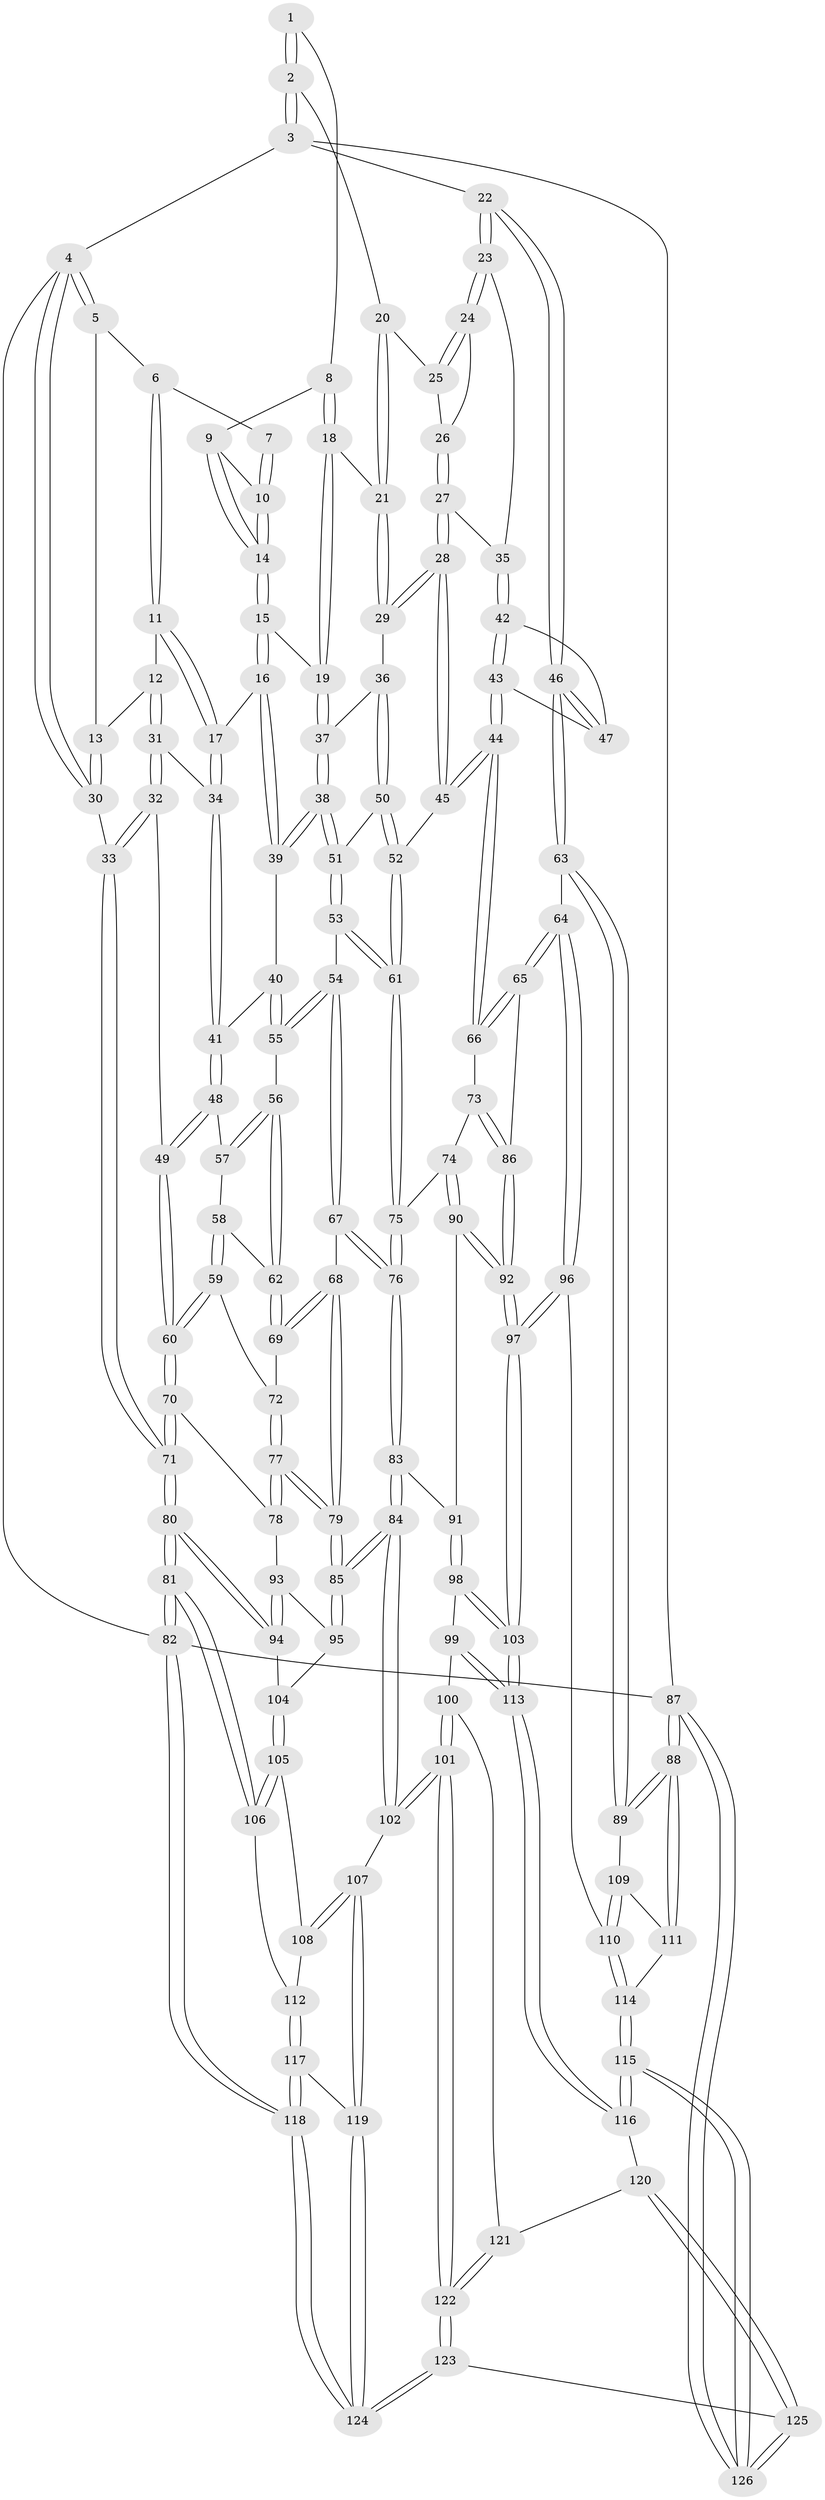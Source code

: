 // coarse degree distribution, {3: 0.0759493670886076, 6: 0.11392405063291139, 5: 0.379746835443038, 4: 0.4177215189873418, 2: 0.012658227848101266}
// Generated by graph-tools (version 1.1) at 2025/42/03/06/25 10:42:28]
// undirected, 126 vertices, 312 edges
graph export_dot {
graph [start="1"]
  node [color=gray90,style=filled];
  1 [pos="+0.4394285015923675+0"];
  2 [pos="+0.6340503899307764+0"];
  3 [pos="+1+0"];
  4 [pos="+0+0"];
  5 [pos="+0.09827057477577195+0"];
  6 [pos="+0.2513196904311175+0"];
  7 [pos="+0.32438699453070236+0"];
  8 [pos="+0.4275759878618756+0.07278287351933393"];
  9 [pos="+0.42125397964294187+0.07478460272573559"];
  10 [pos="+0.3536823242573291+0.005354150745781871"];
  11 [pos="+0.21296530219013582+0.02916166190817631"];
  12 [pos="+0.09529885219415915+0.11144933738164244"];
  13 [pos="+0.07509136835653597+0.0984679324728435"];
  14 [pos="+0.3583864774609547+0.11157010334042727"];
  15 [pos="+0.3441654867108262+0.15332129228041208"];
  16 [pos="+0.3205051998059344+0.16836334480832577"];
  17 [pos="+0.2729231288373185+0.16446649994848164"];
  18 [pos="+0.523202926980003+0.12597226781332352"];
  19 [pos="+0.47099409285287314+0.16517716403940763"];
  20 [pos="+0.6289743827065027+0"];
  21 [pos="+0.5620174051337876+0.11059102252670605"];
  22 [pos="+1+0"];
  23 [pos="+0.8466249183920751+0.14573162171914186"];
  24 [pos="+0.8342300064445936+0.1407944067200261"];
  25 [pos="+0.690595371682222+0.03111017906527491"];
  26 [pos="+0.7220571186776683+0.15534127323559555"];
  27 [pos="+0.703401961703532+0.20764726194007307"];
  28 [pos="+0.6493523487084993+0.24980468834090577"];
  29 [pos="+0.6221157451905059+0.2298636010965496"];
  30 [pos="+0+0.017901477366878166"];
  31 [pos="+0.10476877244688132+0.1615142913597523"];
  32 [pos="+0.025873991996897504+0.24746316463919943"];
  33 [pos="+0+0.211398398117705"];
  34 [pos="+0.21513724156872188+0.21506979789432196"];
  35 [pos="+0.8207686901913649+0.20800385010846112"];
  36 [pos="+0.5261423184578375+0.27797499827574335"];
  37 [pos="+0.4686326722781879+0.19015062891920986"];
  38 [pos="+0.4234654212269268+0.2896873584385456"];
  39 [pos="+0.3683376811281918+0.2762731952291251"];
  40 [pos="+0.3546347838902225+0.29123996537961055"];
  41 [pos="+0.20450485807790975+0.26901486990737056"];
  42 [pos="+0.8235512025328587+0.23333996554853692"];
  43 [pos="+0.7496894954306412+0.33109178427724306"];
  44 [pos="+0.6963485869797769+0.37050356868684353"];
  45 [pos="+0.6901148637594057+0.3634047434248566"];
  46 [pos="+1+0.4035047010182626"];
  47 [pos="+0.9278527434560037+0.31677570393367277"];
  48 [pos="+0.19677823732292715+0.2916123606471011"];
  49 [pos="+0.10892252240682676+0.33370491173921873"];
  50 [pos="+0.5134849289145614+0.2938310800746439"];
  51 [pos="+0.4479255390685257+0.3162145343505594"];
  52 [pos="+0.563366805134681+0.3639366683306289"];
  53 [pos="+0.44966291063448793+0.4221695649192344"];
  54 [pos="+0.3365093948669203+0.3822381802039642"];
  55 [pos="+0.3155347774046406+0.3565454634106892"];
  56 [pos="+0.31209770842035917+0.3565551987777831"];
  57 [pos="+0.2100715130381506+0.30602799857911256"];
  58 [pos="+0.21890009230992669+0.3650728870027933"];
  59 [pos="+0.17716216685023206+0.45650162551158036"];
  60 [pos="+0.07549816760290765+0.4609762435442934"];
  61 [pos="+0.45597617789631817+0.4335959938060808"];
  62 [pos="+0.25427530231805906+0.41780644004188444"];
  63 [pos="+1+0.48445997320734935"];
  64 [pos="+0.9446286027018486+0.5167935702036393"];
  65 [pos="+0.8719705791991145+0.4973258476082572"];
  66 [pos="+0.7058222241738576+0.41037304600704205"];
  67 [pos="+0.2999332923269102+0.4910536439617317"];
  68 [pos="+0.2923437460608896+0.49168094996390765"];
  69 [pos="+0.24229355688317677+0.46606511652735244"];
  70 [pos="+0.055134700513553826+0.48180593253537435"];
  71 [pos="+0+0.5523368987336477"];
  72 [pos="+0.2360851673534942+0.4667194908332837"];
  73 [pos="+0.6739985386975399+0.4493765928560389"];
  74 [pos="+0.5780113058323509+0.5047185662550816"];
  75 [pos="+0.45929790542287374+0.46504564729984976"];
  76 [pos="+0.4085219180559523+0.5285910037034102"];
  77 [pos="+0.19405461449952702+0.5967718207160438"];
  78 [pos="+0.13886312160564213+0.574719558790961"];
  79 [pos="+0.23782288365026152+0.6292855612068216"];
  80 [pos="+0+0.6351755400208334"];
  81 [pos="+0+0.6879285938667637"];
  82 [pos="+0+1"];
  83 [pos="+0.40747353435338884+0.6026548917008112"];
  84 [pos="+0.3269275866539025+0.7295042954844024"];
  85 [pos="+0.2590337419560032+0.6671997052736972"];
  86 [pos="+0.6967494391216741+0.6155733894599706"];
  87 [pos="+1+1"];
  88 [pos="+1+0.7961334162981714"];
  89 [pos="+1+0.5131827132041369"];
  90 [pos="+0.5799002299947336+0.6121820980608088"];
  91 [pos="+0.5536921580856887+0.6345766998580785"];
  92 [pos="+0.6874474643399654+0.6411261959706146"];
  93 [pos="+0.12276061918123815+0.6176835821921607"];
  94 [pos="+0.04618910290440683+0.6771316725252188"];
  95 [pos="+0.1263745730743792+0.6923971330639345"];
  96 [pos="+0.8027928886149132+0.7065841185030924"];
  97 [pos="+0.7327826423192686+0.7282730845089282"];
  98 [pos="+0.5488612246093434+0.7022554101007632"];
  99 [pos="+0.5041385557371294+0.7571054209561892"];
  100 [pos="+0.4442456088317797+0.8016141041503415"];
  101 [pos="+0.3736032433705559+0.8121472859739931"];
  102 [pos="+0.3328535778861215+0.7738136667789656"];
  103 [pos="+0.7100142108162445+0.7690435192836348"];
  104 [pos="+0.11052991941973454+0.7058414574035821"];
  105 [pos="+0.11184510923218942+0.716117222865734"];
  106 [pos="+0.0287507228801122+0.7915541677155657"];
  107 [pos="+0.25509938640661434+0.8060496951927983"];
  108 [pos="+0.14362588256016012+0.7765552156163222"];
  109 [pos="+0.9280529824702637+0.7637224103484385"];
  110 [pos="+0.8915839075894065+0.7789614347009944"];
  111 [pos="+0.9834977450410355+0.8060045501668394"];
  112 [pos="+0.06976922619971467+0.818312428232716"];
  113 [pos="+0.7015065231002513+0.8114506465310792"];
  114 [pos="+0.8828153378816946+0.9405745879835834"];
  115 [pos="+0.8732564181066266+0.9862259587876087"];
  116 [pos="+0.6998757840424015+0.8492191350750439"];
  117 [pos="+0.07510370409590637+0.8383311796088296"];
  118 [pos="+0+1"];
  119 [pos="+0.18299709379343132+0.8891368995837525"];
  120 [pos="+0.6454728830872545+0.8826207459111789"];
  121 [pos="+0.5827677953993725+0.869350474931421"];
  122 [pos="+0.3966105925882835+1"];
  123 [pos="+0.39681109066130116+1"];
  124 [pos="+0.047613307280160874+1"];
  125 [pos="+0.5348601885784515+1"];
  126 [pos="+1+1"];
  1 -- 2;
  1 -- 2;
  1 -- 8;
  2 -- 3;
  2 -- 3;
  2 -- 20;
  3 -- 4;
  3 -- 22;
  3 -- 87;
  4 -- 5;
  4 -- 5;
  4 -- 30;
  4 -- 30;
  4 -- 82;
  5 -- 6;
  5 -- 13;
  6 -- 7;
  6 -- 11;
  6 -- 11;
  7 -- 10;
  7 -- 10;
  8 -- 9;
  8 -- 18;
  8 -- 18;
  9 -- 10;
  9 -- 14;
  9 -- 14;
  10 -- 14;
  10 -- 14;
  11 -- 12;
  11 -- 17;
  11 -- 17;
  12 -- 13;
  12 -- 31;
  12 -- 31;
  13 -- 30;
  13 -- 30;
  14 -- 15;
  14 -- 15;
  15 -- 16;
  15 -- 16;
  15 -- 19;
  16 -- 17;
  16 -- 39;
  16 -- 39;
  17 -- 34;
  17 -- 34;
  18 -- 19;
  18 -- 19;
  18 -- 21;
  19 -- 37;
  19 -- 37;
  20 -- 21;
  20 -- 21;
  20 -- 25;
  21 -- 29;
  21 -- 29;
  22 -- 23;
  22 -- 23;
  22 -- 46;
  22 -- 46;
  23 -- 24;
  23 -- 24;
  23 -- 35;
  24 -- 25;
  24 -- 25;
  24 -- 26;
  25 -- 26;
  26 -- 27;
  26 -- 27;
  27 -- 28;
  27 -- 28;
  27 -- 35;
  28 -- 29;
  28 -- 29;
  28 -- 45;
  28 -- 45;
  29 -- 36;
  30 -- 33;
  31 -- 32;
  31 -- 32;
  31 -- 34;
  32 -- 33;
  32 -- 33;
  32 -- 49;
  33 -- 71;
  33 -- 71;
  34 -- 41;
  34 -- 41;
  35 -- 42;
  35 -- 42;
  36 -- 37;
  36 -- 50;
  36 -- 50;
  37 -- 38;
  37 -- 38;
  38 -- 39;
  38 -- 39;
  38 -- 51;
  38 -- 51;
  39 -- 40;
  40 -- 41;
  40 -- 55;
  40 -- 55;
  41 -- 48;
  41 -- 48;
  42 -- 43;
  42 -- 43;
  42 -- 47;
  43 -- 44;
  43 -- 44;
  43 -- 47;
  44 -- 45;
  44 -- 45;
  44 -- 66;
  44 -- 66;
  45 -- 52;
  46 -- 47;
  46 -- 47;
  46 -- 63;
  46 -- 63;
  48 -- 49;
  48 -- 49;
  48 -- 57;
  49 -- 60;
  49 -- 60;
  50 -- 51;
  50 -- 52;
  50 -- 52;
  51 -- 53;
  51 -- 53;
  52 -- 61;
  52 -- 61;
  53 -- 54;
  53 -- 61;
  53 -- 61;
  54 -- 55;
  54 -- 55;
  54 -- 67;
  54 -- 67;
  55 -- 56;
  56 -- 57;
  56 -- 57;
  56 -- 62;
  56 -- 62;
  57 -- 58;
  58 -- 59;
  58 -- 59;
  58 -- 62;
  59 -- 60;
  59 -- 60;
  59 -- 72;
  60 -- 70;
  60 -- 70;
  61 -- 75;
  61 -- 75;
  62 -- 69;
  62 -- 69;
  63 -- 64;
  63 -- 89;
  63 -- 89;
  64 -- 65;
  64 -- 65;
  64 -- 96;
  64 -- 96;
  65 -- 66;
  65 -- 66;
  65 -- 86;
  66 -- 73;
  67 -- 68;
  67 -- 76;
  67 -- 76;
  68 -- 69;
  68 -- 69;
  68 -- 79;
  68 -- 79;
  69 -- 72;
  70 -- 71;
  70 -- 71;
  70 -- 78;
  71 -- 80;
  71 -- 80;
  72 -- 77;
  72 -- 77;
  73 -- 74;
  73 -- 86;
  73 -- 86;
  74 -- 75;
  74 -- 90;
  74 -- 90;
  75 -- 76;
  75 -- 76;
  76 -- 83;
  76 -- 83;
  77 -- 78;
  77 -- 78;
  77 -- 79;
  77 -- 79;
  78 -- 93;
  79 -- 85;
  79 -- 85;
  80 -- 81;
  80 -- 81;
  80 -- 94;
  80 -- 94;
  81 -- 82;
  81 -- 82;
  81 -- 106;
  81 -- 106;
  82 -- 118;
  82 -- 118;
  82 -- 87;
  83 -- 84;
  83 -- 84;
  83 -- 91;
  84 -- 85;
  84 -- 85;
  84 -- 102;
  84 -- 102;
  85 -- 95;
  85 -- 95;
  86 -- 92;
  86 -- 92;
  87 -- 88;
  87 -- 88;
  87 -- 126;
  87 -- 126;
  88 -- 89;
  88 -- 89;
  88 -- 111;
  88 -- 111;
  89 -- 109;
  90 -- 91;
  90 -- 92;
  90 -- 92;
  91 -- 98;
  91 -- 98;
  92 -- 97;
  92 -- 97;
  93 -- 94;
  93 -- 94;
  93 -- 95;
  94 -- 104;
  95 -- 104;
  96 -- 97;
  96 -- 97;
  96 -- 110;
  97 -- 103;
  97 -- 103;
  98 -- 99;
  98 -- 103;
  98 -- 103;
  99 -- 100;
  99 -- 113;
  99 -- 113;
  100 -- 101;
  100 -- 101;
  100 -- 121;
  101 -- 102;
  101 -- 102;
  101 -- 122;
  101 -- 122;
  102 -- 107;
  103 -- 113;
  103 -- 113;
  104 -- 105;
  104 -- 105;
  105 -- 106;
  105 -- 106;
  105 -- 108;
  106 -- 112;
  107 -- 108;
  107 -- 108;
  107 -- 119;
  107 -- 119;
  108 -- 112;
  109 -- 110;
  109 -- 110;
  109 -- 111;
  110 -- 114;
  110 -- 114;
  111 -- 114;
  112 -- 117;
  112 -- 117;
  113 -- 116;
  113 -- 116;
  114 -- 115;
  114 -- 115;
  115 -- 116;
  115 -- 116;
  115 -- 126;
  115 -- 126;
  116 -- 120;
  117 -- 118;
  117 -- 118;
  117 -- 119;
  118 -- 124;
  118 -- 124;
  119 -- 124;
  119 -- 124;
  120 -- 121;
  120 -- 125;
  120 -- 125;
  121 -- 122;
  121 -- 122;
  122 -- 123;
  122 -- 123;
  123 -- 124;
  123 -- 124;
  123 -- 125;
  125 -- 126;
  125 -- 126;
}
